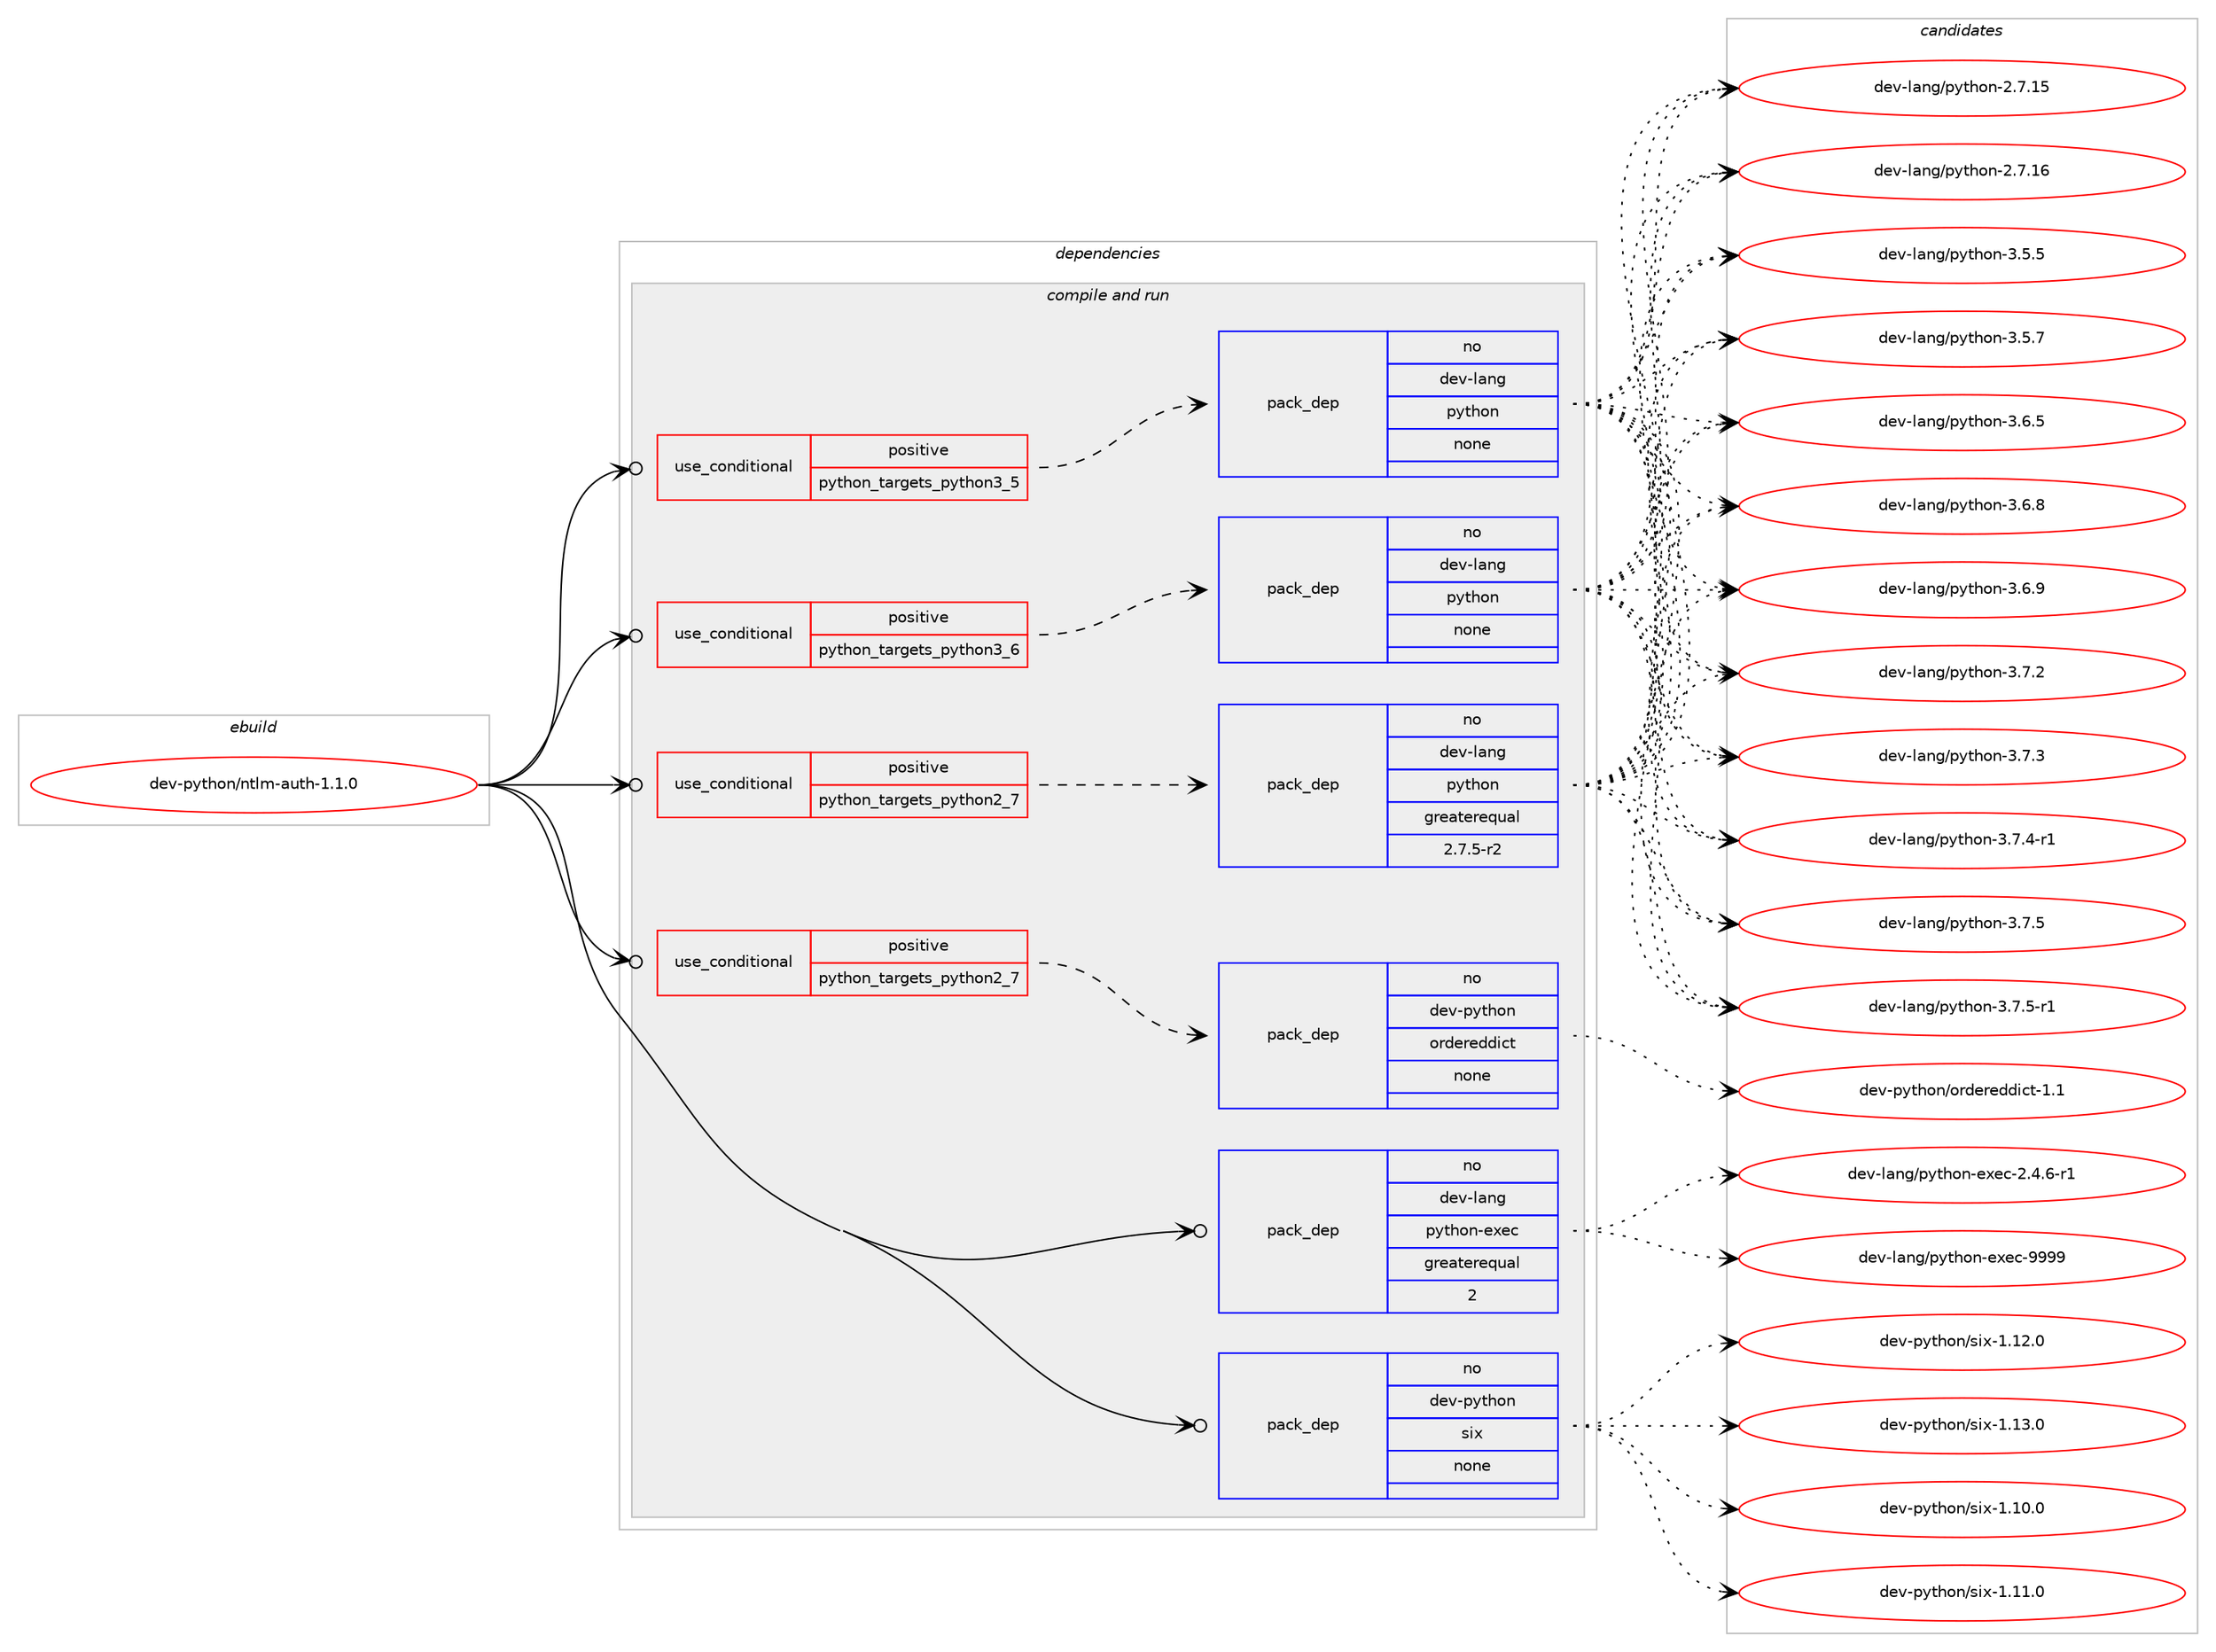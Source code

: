 digraph prolog {

# *************
# Graph options
# *************

newrank=true;
concentrate=true;
compound=true;
graph [rankdir=LR,fontname=Helvetica,fontsize=10,ranksep=1.5];#, ranksep=2.5, nodesep=0.2];
edge  [arrowhead=vee];
node  [fontname=Helvetica,fontsize=10];

# **********
# The ebuild
# **********

subgraph cluster_leftcol {
color=gray;
rank=same;
label=<<i>ebuild</i>>;
id [label="dev-python/ntlm-auth-1.1.0", color=red, width=4, href="../dev-python/ntlm-auth-1.1.0.svg"];
}

# ****************
# The dependencies
# ****************

subgraph cluster_midcol {
color=gray;
label=<<i>dependencies</i>>;
subgraph cluster_compile {
fillcolor="#eeeeee";
style=filled;
label=<<i>compile</i>>;
}
subgraph cluster_compileandrun {
fillcolor="#eeeeee";
style=filled;
label=<<i>compile and run</i>>;
subgraph cond143337 {
dependency617243 [label=<<TABLE BORDER="0" CELLBORDER="1" CELLSPACING="0" CELLPADDING="4"><TR><TD ROWSPAN="3" CELLPADDING="10">use_conditional</TD></TR><TR><TD>positive</TD></TR><TR><TD>python_targets_python2_7</TD></TR></TABLE>>, shape=none, color=red];
subgraph pack462098 {
dependency617244 [label=<<TABLE BORDER="0" CELLBORDER="1" CELLSPACING="0" CELLPADDING="4" WIDTH="220"><TR><TD ROWSPAN="6" CELLPADDING="30">pack_dep</TD></TR><TR><TD WIDTH="110">no</TD></TR><TR><TD>dev-lang</TD></TR><TR><TD>python</TD></TR><TR><TD>greaterequal</TD></TR><TR><TD>2.7.5-r2</TD></TR></TABLE>>, shape=none, color=blue];
}
dependency617243:e -> dependency617244:w [weight=20,style="dashed",arrowhead="vee"];
}
id:e -> dependency617243:w [weight=20,style="solid",arrowhead="odotvee"];
subgraph cond143338 {
dependency617245 [label=<<TABLE BORDER="0" CELLBORDER="1" CELLSPACING="0" CELLPADDING="4"><TR><TD ROWSPAN="3" CELLPADDING="10">use_conditional</TD></TR><TR><TD>positive</TD></TR><TR><TD>python_targets_python2_7</TD></TR></TABLE>>, shape=none, color=red];
subgraph pack462099 {
dependency617246 [label=<<TABLE BORDER="0" CELLBORDER="1" CELLSPACING="0" CELLPADDING="4" WIDTH="220"><TR><TD ROWSPAN="6" CELLPADDING="30">pack_dep</TD></TR><TR><TD WIDTH="110">no</TD></TR><TR><TD>dev-python</TD></TR><TR><TD>ordereddict</TD></TR><TR><TD>none</TD></TR><TR><TD></TD></TR></TABLE>>, shape=none, color=blue];
}
dependency617245:e -> dependency617246:w [weight=20,style="dashed",arrowhead="vee"];
}
id:e -> dependency617245:w [weight=20,style="solid",arrowhead="odotvee"];
subgraph cond143339 {
dependency617247 [label=<<TABLE BORDER="0" CELLBORDER="1" CELLSPACING="0" CELLPADDING="4"><TR><TD ROWSPAN="3" CELLPADDING="10">use_conditional</TD></TR><TR><TD>positive</TD></TR><TR><TD>python_targets_python3_5</TD></TR></TABLE>>, shape=none, color=red];
subgraph pack462100 {
dependency617248 [label=<<TABLE BORDER="0" CELLBORDER="1" CELLSPACING="0" CELLPADDING="4" WIDTH="220"><TR><TD ROWSPAN="6" CELLPADDING="30">pack_dep</TD></TR><TR><TD WIDTH="110">no</TD></TR><TR><TD>dev-lang</TD></TR><TR><TD>python</TD></TR><TR><TD>none</TD></TR><TR><TD></TD></TR></TABLE>>, shape=none, color=blue];
}
dependency617247:e -> dependency617248:w [weight=20,style="dashed",arrowhead="vee"];
}
id:e -> dependency617247:w [weight=20,style="solid",arrowhead="odotvee"];
subgraph cond143340 {
dependency617249 [label=<<TABLE BORDER="0" CELLBORDER="1" CELLSPACING="0" CELLPADDING="4"><TR><TD ROWSPAN="3" CELLPADDING="10">use_conditional</TD></TR><TR><TD>positive</TD></TR><TR><TD>python_targets_python3_6</TD></TR></TABLE>>, shape=none, color=red];
subgraph pack462101 {
dependency617250 [label=<<TABLE BORDER="0" CELLBORDER="1" CELLSPACING="0" CELLPADDING="4" WIDTH="220"><TR><TD ROWSPAN="6" CELLPADDING="30">pack_dep</TD></TR><TR><TD WIDTH="110">no</TD></TR><TR><TD>dev-lang</TD></TR><TR><TD>python</TD></TR><TR><TD>none</TD></TR><TR><TD></TD></TR></TABLE>>, shape=none, color=blue];
}
dependency617249:e -> dependency617250:w [weight=20,style="dashed",arrowhead="vee"];
}
id:e -> dependency617249:w [weight=20,style="solid",arrowhead="odotvee"];
subgraph pack462102 {
dependency617251 [label=<<TABLE BORDER="0" CELLBORDER="1" CELLSPACING="0" CELLPADDING="4" WIDTH="220"><TR><TD ROWSPAN="6" CELLPADDING="30">pack_dep</TD></TR><TR><TD WIDTH="110">no</TD></TR><TR><TD>dev-lang</TD></TR><TR><TD>python-exec</TD></TR><TR><TD>greaterequal</TD></TR><TR><TD>2</TD></TR></TABLE>>, shape=none, color=blue];
}
id:e -> dependency617251:w [weight=20,style="solid",arrowhead="odotvee"];
subgraph pack462103 {
dependency617252 [label=<<TABLE BORDER="0" CELLBORDER="1" CELLSPACING="0" CELLPADDING="4" WIDTH="220"><TR><TD ROWSPAN="6" CELLPADDING="30">pack_dep</TD></TR><TR><TD WIDTH="110">no</TD></TR><TR><TD>dev-python</TD></TR><TR><TD>six</TD></TR><TR><TD>none</TD></TR><TR><TD></TD></TR></TABLE>>, shape=none, color=blue];
}
id:e -> dependency617252:w [weight=20,style="solid",arrowhead="odotvee"];
}
subgraph cluster_run {
fillcolor="#eeeeee";
style=filled;
label=<<i>run</i>>;
}
}

# **************
# The candidates
# **************

subgraph cluster_choices {
rank=same;
color=gray;
label=<<i>candidates</i>>;

subgraph choice462098 {
color=black;
nodesep=1;
choice10010111845108971101034711212111610411111045504655464953 [label="dev-lang/python-2.7.15", color=red, width=4,href="../dev-lang/python-2.7.15.svg"];
choice10010111845108971101034711212111610411111045504655464954 [label="dev-lang/python-2.7.16", color=red, width=4,href="../dev-lang/python-2.7.16.svg"];
choice100101118451089711010347112121116104111110455146534653 [label="dev-lang/python-3.5.5", color=red, width=4,href="../dev-lang/python-3.5.5.svg"];
choice100101118451089711010347112121116104111110455146534655 [label="dev-lang/python-3.5.7", color=red, width=4,href="../dev-lang/python-3.5.7.svg"];
choice100101118451089711010347112121116104111110455146544653 [label="dev-lang/python-3.6.5", color=red, width=4,href="../dev-lang/python-3.6.5.svg"];
choice100101118451089711010347112121116104111110455146544656 [label="dev-lang/python-3.6.8", color=red, width=4,href="../dev-lang/python-3.6.8.svg"];
choice100101118451089711010347112121116104111110455146544657 [label="dev-lang/python-3.6.9", color=red, width=4,href="../dev-lang/python-3.6.9.svg"];
choice100101118451089711010347112121116104111110455146554650 [label="dev-lang/python-3.7.2", color=red, width=4,href="../dev-lang/python-3.7.2.svg"];
choice100101118451089711010347112121116104111110455146554651 [label="dev-lang/python-3.7.3", color=red, width=4,href="../dev-lang/python-3.7.3.svg"];
choice1001011184510897110103471121211161041111104551465546524511449 [label="dev-lang/python-3.7.4-r1", color=red, width=4,href="../dev-lang/python-3.7.4-r1.svg"];
choice100101118451089711010347112121116104111110455146554653 [label="dev-lang/python-3.7.5", color=red, width=4,href="../dev-lang/python-3.7.5.svg"];
choice1001011184510897110103471121211161041111104551465546534511449 [label="dev-lang/python-3.7.5-r1", color=red, width=4,href="../dev-lang/python-3.7.5-r1.svg"];
dependency617244:e -> choice10010111845108971101034711212111610411111045504655464953:w [style=dotted,weight="100"];
dependency617244:e -> choice10010111845108971101034711212111610411111045504655464954:w [style=dotted,weight="100"];
dependency617244:e -> choice100101118451089711010347112121116104111110455146534653:w [style=dotted,weight="100"];
dependency617244:e -> choice100101118451089711010347112121116104111110455146534655:w [style=dotted,weight="100"];
dependency617244:e -> choice100101118451089711010347112121116104111110455146544653:w [style=dotted,weight="100"];
dependency617244:e -> choice100101118451089711010347112121116104111110455146544656:w [style=dotted,weight="100"];
dependency617244:e -> choice100101118451089711010347112121116104111110455146544657:w [style=dotted,weight="100"];
dependency617244:e -> choice100101118451089711010347112121116104111110455146554650:w [style=dotted,weight="100"];
dependency617244:e -> choice100101118451089711010347112121116104111110455146554651:w [style=dotted,weight="100"];
dependency617244:e -> choice1001011184510897110103471121211161041111104551465546524511449:w [style=dotted,weight="100"];
dependency617244:e -> choice100101118451089711010347112121116104111110455146554653:w [style=dotted,weight="100"];
dependency617244:e -> choice1001011184510897110103471121211161041111104551465546534511449:w [style=dotted,weight="100"];
}
subgraph choice462099 {
color=black;
nodesep=1;
choice10010111845112121116104111110471111141001011141011001001059911645494649 [label="dev-python/ordereddict-1.1", color=red, width=4,href="../dev-python/ordereddict-1.1.svg"];
dependency617246:e -> choice10010111845112121116104111110471111141001011141011001001059911645494649:w [style=dotted,weight="100"];
}
subgraph choice462100 {
color=black;
nodesep=1;
choice10010111845108971101034711212111610411111045504655464953 [label="dev-lang/python-2.7.15", color=red, width=4,href="../dev-lang/python-2.7.15.svg"];
choice10010111845108971101034711212111610411111045504655464954 [label="dev-lang/python-2.7.16", color=red, width=4,href="../dev-lang/python-2.7.16.svg"];
choice100101118451089711010347112121116104111110455146534653 [label="dev-lang/python-3.5.5", color=red, width=4,href="../dev-lang/python-3.5.5.svg"];
choice100101118451089711010347112121116104111110455146534655 [label="dev-lang/python-3.5.7", color=red, width=4,href="../dev-lang/python-3.5.7.svg"];
choice100101118451089711010347112121116104111110455146544653 [label="dev-lang/python-3.6.5", color=red, width=4,href="../dev-lang/python-3.6.5.svg"];
choice100101118451089711010347112121116104111110455146544656 [label="dev-lang/python-3.6.8", color=red, width=4,href="../dev-lang/python-3.6.8.svg"];
choice100101118451089711010347112121116104111110455146544657 [label="dev-lang/python-3.6.9", color=red, width=4,href="../dev-lang/python-3.6.9.svg"];
choice100101118451089711010347112121116104111110455146554650 [label="dev-lang/python-3.7.2", color=red, width=4,href="../dev-lang/python-3.7.2.svg"];
choice100101118451089711010347112121116104111110455146554651 [label="dev-lang/python-3.7.3", color=red, width=4,href="../dev-lang/python-3.7.3.svg"];
choice1001011184510897110103471121211161041111104551465546524511449 [label="dev-lang/python-3.7.4-r1", color=red, width=4,href="../dev-lang/python-3.7.4-r1.svg"];
choice100101118451089711010347112121116104111110455146554653 [label="dev-lang/python-3.7.5", color=red, width=4,href="../dev-lang/python-3.7.5.svg"];
choice1001011184510897110103471121211161041111104551465546534511449 [label="dev-lang/python-3.7.5-r1", color=red, width=4,href="../dev-lang/python-3.7.5-r1.svg"];
dependency617248:e -> choice10010111845108971101034711212111610411111045504655464953:w [style=dotted,weight="100"];
dependency617248:e -> choice10010111845108971101034711212111610411111045504655464954:w [style=dotted,weight="100"];
dependency617248:e -> choice100101118451089711010347112121116104111110455146534653:w [style=dotted,weight="100"];
dependency617248:e -> choice100101118451089711010347112121116104111110455146534655:w [style=dotted,weight="100"];
dependency617248:e -> choice100101118451089711010347112121116104111110455146544653:w [style=dotted,weight="100"];
dependency617248:e -> choice100101118451089711010347112121116104111110455146544656:w [style=dotted,weight="100"];
dependency617248:e -> choice100101118451089711010347112121116104111110455146544657:w [style=dotted,weight="100"];
dependency617248:e -> choice100101118451089711010347112121116104111110455146554650:w [style=dotted,weight="100"];
dependency617248:e -> choice100101118451089711010347112121116104111110455146554651:w [style=dotted,weight="100"];
dependency617248:e -> choice1001011184510897110103471121211161041111104551465546524511449:w [style=dotted,weight="100"];
dependency617248:e -> choice100101118451089711010347112121116104111110455146554653:w [style=dotted,weight="100"];
dependency617248:e -> choice1001011184510897110103471121211161041111104551465546534511449:w [style=dotted,weight="100"];
}
subgraph choice462101 {
color=black;
nodesep=1;
choice10010111845108971101034711212111610411111045504655464953 [label="dev-lang/python-2.7.15", color=red, width=4,href="../dev-lang/python-2.7.15.svg"];
choice10010111845108971101034711212111610411111045504655464954 [label="dev-lang/python-2.7.16", color=red, width=4,href="../dev-lang/python-2.7.16.svg"];
choice100101118451089711010347112121116104111110455146534653 [label="dev-lang/python-3.5.5", color=red, width=4,href="../dev-lang/python-3.5.5.svg"];
choice100101118451089711010347112121116104111110455146534655 [label="dev-lang/python-3.5.7", color=red, width=4,href="../dev-lang/python-3.5.7.svg"];
choice100101118451089711010347112121116104111110455146544653 [label="dev-lang/python-3.6.5", color=red, width=4,href="../dev-lang/python-3.6.5.svg"];
choice100101118451089711010347112121116104111110455146544656 [label="dev-lang/python-3.6.8", color=red, width=4,href="../dev-lang/python-3.6.8.svg"];
choice100101118451089711010347112121116104111110455146544657 [label="dev-lang/python-3.6.9", color=red, width=4,href="../dev-lang/python-3.6.9.svg"];
choice100101118451089711010347112121116104111110455146554650 [label="dev-lang/python-3.7.2", color=red, width=4,href="../dev-lang/python-3.7.2.svg"];
choice100101118451089711010347112121116104111110455146554651 [label="dev-lang/python-3.7.3", color=red, width=4,href="../dev-lang/python-3.7.3.svg"];
choice1001011184510897110103471121211161041111104551465546524511449 [label="dev-lang/python-3.7.4-r1", color=red, width=4,href="../dev-lang/python-3.7.4-r1.svg"];
choice100101118451089711010347112121116104111110455146554653 [label="dev-lang/python-3.7.5", color=red, width=4,href="../dev-lang/python-3.7.5.svg"];
choice1001011184510897110103471121211161041111104551465546534511449 [label="dev-lang/python-3.7.5-r1", color=red, width=4,href="../dev-lang/python-3.7.5-r1.svg"];
dependency617250:e -> choice10010111845108971101034711212111610411111045504655464953:w [style=dotted,weight="100"];
dependency617250:e -> choice10010111845108971101034711212111610411111045504655464954:w [style=dotted,weight="100"];
dependency617250:e -> choice100101118451089711010347112121116104111110455146534653:w [style=dotted,weight="100"];
dependency617250:e -> choice100101118451089711010347112121116104111110455146534655:w [style=dotted,weight="100"];
dependency617250:e -> choice100101118451089711010347112121116104111110455146544653:w [style=dotted,weight="100"];
dependency617250:e -> choice100101118451089711010347112121116104111110455146544656:w [style=dotted,weight="100"];
dependency617250:e -> choice100101118451089711010347112121116104111110455146544657:w [style=dotted,weight="100"];
dependency617250:e -> choice100101118451089711010347112121116104111110455146554650:w [style=dotted,weight="100"];
dependency617250:e -> choice100101118451089711010347112121116104111110455146554651:w [style=dotted,weight="100"];
dependency617250:e -> choice1001011184510897110103471121211161041111104551465546524511449:w [style=dotted,weight="100"];
dependency617250:e -> choice100101118451089711010347112121116104111110455146554653:w [style=dotted,weight="100"];
dependency617250:e -> choice1001011184510897110103471121211161041111104551465546534511449:w [style=dotted,weight="100"];
}
subgraph choice462102 {
color=black;
nodesep=1;
choice10010111845108971101034711212111610411111045101120101994550465246544511449 [label="dev-lang/python-exec-2.4.6-r1", color=red, width=4,href="../dev-lang/python-exec-2.4.6-r1.svg"];
choice10010111845108971101034711212111610411111045101120101994557575757 [label="dev-lang/python-exec-9999", color=red, width=4,href="../dev-lang/python-exec-9999.svg"];
dependency617251:e -> choice10010111845108971101034711212111610411111045101120101994550465246544511449:w [style=dotted,weight="100"];
dependency617251:e -> choice10010111845108971101034711212111610411111045101120101994557575757:w [style=dotted,weight="100"];
}
subgraph choice462103 {
color=black;
nodesep=1;
choice100101118451121211161041111104711510512045494649484648 [label="dev-python/six-1.10.0", color=red, width=4,href="../dev-python/six-1.10.0.svg"];
choice100101118451121211161041111104711510512045494649494648 [label="dev-python/six-1.11.0", color=red, width=4,href="../dev-python/six-1.11.0.svg"];
choice100101118451121211161041111104711510512045494649504648 [label="dev-python/six-1.12.0", color=red, width=4,href="../dev-python/six-1.12.0.svg"];
choice100101118451121211161041111104711510512045494649514648 [label="dev-python/six-1.13.0", color=red, width=4,href="../dev-python/six-1.13.0.svg"];
dependency617252:e -> choice100101118451121211161041111104711510512045494649484648:w [style=dotted,weight="100"];
dependency617252:e -> choice100101118451121211161041111104711510512045494649494648:w [style=dotted,weight="100"];
dependency617252:e -> choice100101118451121211161041111104711510512045494649504648:w [style=dotted,weight="100"];
dependency617252:e -> choice100101118451121211161041111104711510512045494649514648:w [style=dotted,weight="100"];
}
}

}

